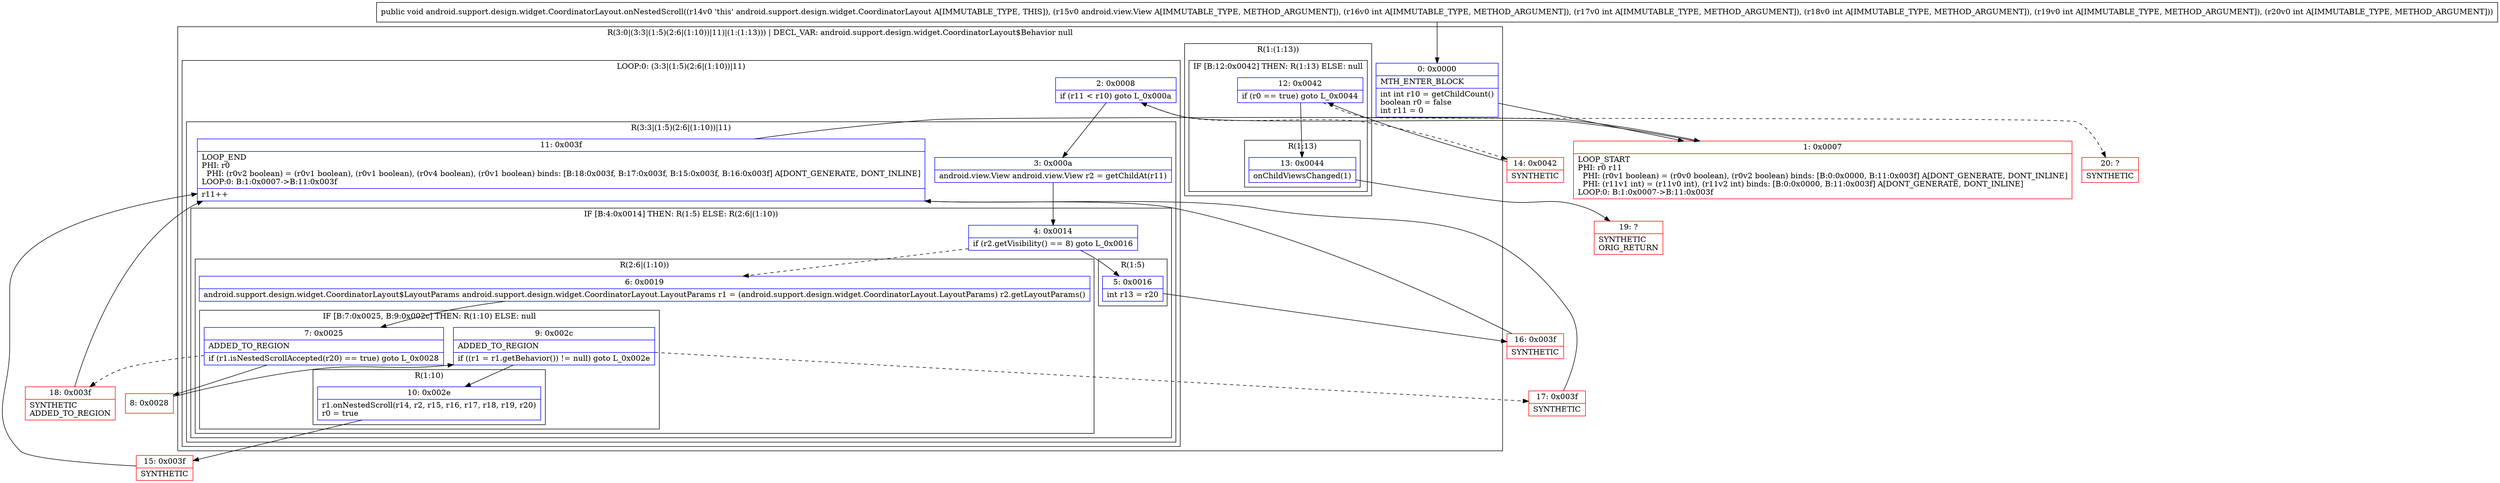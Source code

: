 digraph "CFG forandroid.support.design.widget.CoordinatorLayout.onNestedScroll(Landroid\/view\/View;IIIII)V" {
subgraph cluster_Region_901023648 {
label = "R(3:0|(3:3|(1:5)(2:6|(1:10))|11)|(1:(1:13))) | DECL_VAR: android.support.design.widget.CoordinatorLayout$Behavior null\l";
node [shape=record,color=blue];
Node_0 [shape=record,label="{0\:\ 0x0000|MTH_ENTER_BLOCK\l|int int r10 = getChildCount()\lboolean r0 = false\lint r11 = 0\l}"];
subgraph cluster_LoopRegion_1697787019 {
label = "LOOP:0: (3:3|(1:5)(2:6|(1:10))|11)";
node [shape=record,color=blue];
Node_2 [shape=record,label="{2\:\ 0x0008|if (r11 \< r10) goto L_0x000a\l}"];
subgraph cluster_Region_1677366190 {
label = "R(3:3|(1:5)(2:6|(1:10))|11)";
node [shape=record,color=blue];
Node_3 [shape=record,label="{3\:\ 0x000a|android.view.View android.view.View r2 = getChildAt(r11)\l}"];
subgraph cluster_IfRegion_400080174 {
label = "IF [B:4:0x0014] THEN: R(1:5) ELSE: R(2:6|(1:10))";
node [shape=record,color=blue];
Node_4 [shape=record,label="{4\:\ 0x0014|if (r2.getVisibility() == 8) goto L_0x0016\l}"];
subgraph cluster_Region_1228091246 {
label = "R(1:5)";
node [shape=record,color=blue];
Node_5 [shape=record,label="{5\:\ 0x0016|int r13 = r20\l}"];
}
subgraph cluster_Region_418996254 {
label = "R(2:6|(1:10))";
node [shape=record,color=blue];
Node_6 [shape=record,label="{6\:\ 0x0019|android.support.design.widget.CoordinatorLayout$LayoutParams android.support.design.widget.CoordinatorLayout.LayoutParams r1 = (android.support.design.widget.CoordinatorLayout.LayoutParams) r2.getLayoutParams()\l}"];
subgraph cluster_IfRegion_2128852223 {
label = "IF [B:7:0x0025, B:9:0x002c] THEN: R(1:10) ELSE: null";
node [shape=record,color=blue];
Node_7 [shape=record,label="{7\:\ 0x0025|ADDED_TO_REGION\l|if (r1.isNestedScrollAccepted(r20) == true) goto L_0x0028\l}"];
Node_9 [shape=record,label="{9\:\ 0x002c|ADDED_TO_REGION\l|if ((r1 = r1.getBehavior()) != null) goto L_0x002e\l}"];
subgraph cluster_Region_908534074 {
label = "R(1:10)";
node [shape=record,color=blue];
Node_10 [shape=record,label="{10\:\ 0x002e|r1.onNestedScroll(r14, r2, r15, r16, r17, r18, r19, r20)\lr0 = true\l}"];
}
}
}
}
Node_11 [shape=record,label="{11\:\ 0x003f|LOOP_END\lPHI: r0 \l  PHI: (r0v2 boolean) = (r0v1 boolean), (r0v1 boolean), (r0v4 boolean), (r0v1 boolean) binds: [B:18:0x003f, B:17:0x003f, B:15:0x003f, B:16:0x003f] A[DONT_GENERATE, DONT_INLINE]\lLOOP:0: B:1:0x0007\-\>B:11:0x003f\l|r11++\l}"];
}
}
subgraph cluster_Region_2085088111 {
label = "R(1:(1:13))";
node [shape=record,color=blue];
subgraph cluster_IfRegion_1927447509 {
label = "IF [B:12:0x0042] THEN: R(1:13) ELSE: null";
node [shape=record,color=blue];
Node_12 [shape=record,label="{12\:\ 0x0042|if (r0 == true) goto L_0x0044\l}"];
subgraph cluster_Region_1437675517 {
label = "R(1:13)";
node [shape=record,color=blue];
Node_13 [shape=record,label="{13\:\ 0x0044|onChildViewsChanged(1)\l}"];
}
}
}
}
Node_1 [shape=record,color=red,label="{1\:\ 0x0007|LOOP_START\lPHI: r0 r11 \l  PHI: (r0v1 boolean) = (r0v0 boolean), (r0v2 boolean) binds: [B:0:0x0000, B:11:0x003f] A[DONT_GENERATE, DONT_INLINE]\l  PHI: (r11v1 int) = (r11v0 int), (r11v2 int) binds: [B:0:0x0000, B:11:0x003f] A[DONT_GENERATE, DONT_INLINE]\lLOOP:0: B:1:0x0007\-\>B:11:0x003f\l}"];
Node_8 [shape=record,color=red,label="{8\:\ 0x0028}"];
Node_14 [shape=record,color=red,label="{14\:\ 0x0042|SYNTHETIC\l}"];
Node_15 [shape=record,color=red,label="{15\:\ 0x003f|SYNTHETIC\l}"];
Node_16 [shape=record,color=red,label="{16\:\ 0x003f|SYNTHETIC\l}"];
Node_17 [shape=record,color=red,label="{17\:\ 0x003f|SYNTHETIC\l}"];
Node_18 [shape=record,color=red,label="{18\:\ 0x003f|SYNTHETIC\lADDED_TO_REGION\l}"];
Node_19 [shape=record,color=red,label="{19\:\ ?|SYNTHETIC\lORIG_RETURN\l}"];
Node_20 [shape=record,color=red,label="{20\:\ ?|SYNTHETIC\l}"];
MethodNode[shape=record,label="{public void android.support.design.widget.CoordinatorLayout.onNestedScroll((r14v0 'this' android.support.design.widget.CoordinatorLayout A[IMMUTABLE_TYPE, THIS]), (r15v0 android.view.View A[IMMUTABLE_TYPE, METHOD_ARGUMENT]), (r16v0 int A[IMMUTABLE_TYPE, METHOD_ARGUMENT]), (r17v0 int A[IMMUTABLE_TYPE, METHOD_ARGUMENT]), (r18v0 int A[IMMUTABLE_TYPE, METHOD_ARGUMENT]), (r19v0 int A[IMMUTABLE_TYPE, METHOD_ARGUMENT]), (r20v0 int A[IMMUTABLE_TYPE, METHOD_ARGUMENT])) }"];
MethodNode -> Node_0;
Node_0 -> Node_1;
Node_2 -> Node_3;
Node_2 -> Node_14[style=dashed];
Node_3 -> Node_4;
Node_4 -> Node_5;
Node_4 -> Node_6[style=dashed];
Node_5 -> Node_16;
Node_6 -> Node_7;
Node_7 -> Node_8;
Node_7 -> Node_18[style=dashed];
Node_9 -> Node_10;
Node_9 -> Node_17[style=dashed];
Node_10 -> Node_15;
Node_11 -> Node_1;
Node_12 -> Node_13;
Node_12 -> Node_20[style=dashed];
Node_13 -> Node_19;
Node_1 -> Node_2;
Node_8 -> Node_9;
Node_14 -> Node_12;
Node_15 -> Node_11;
Node_16 -> Node_11;
Node_17 -> Node_11;
Node_18 -> Node_11;
}


